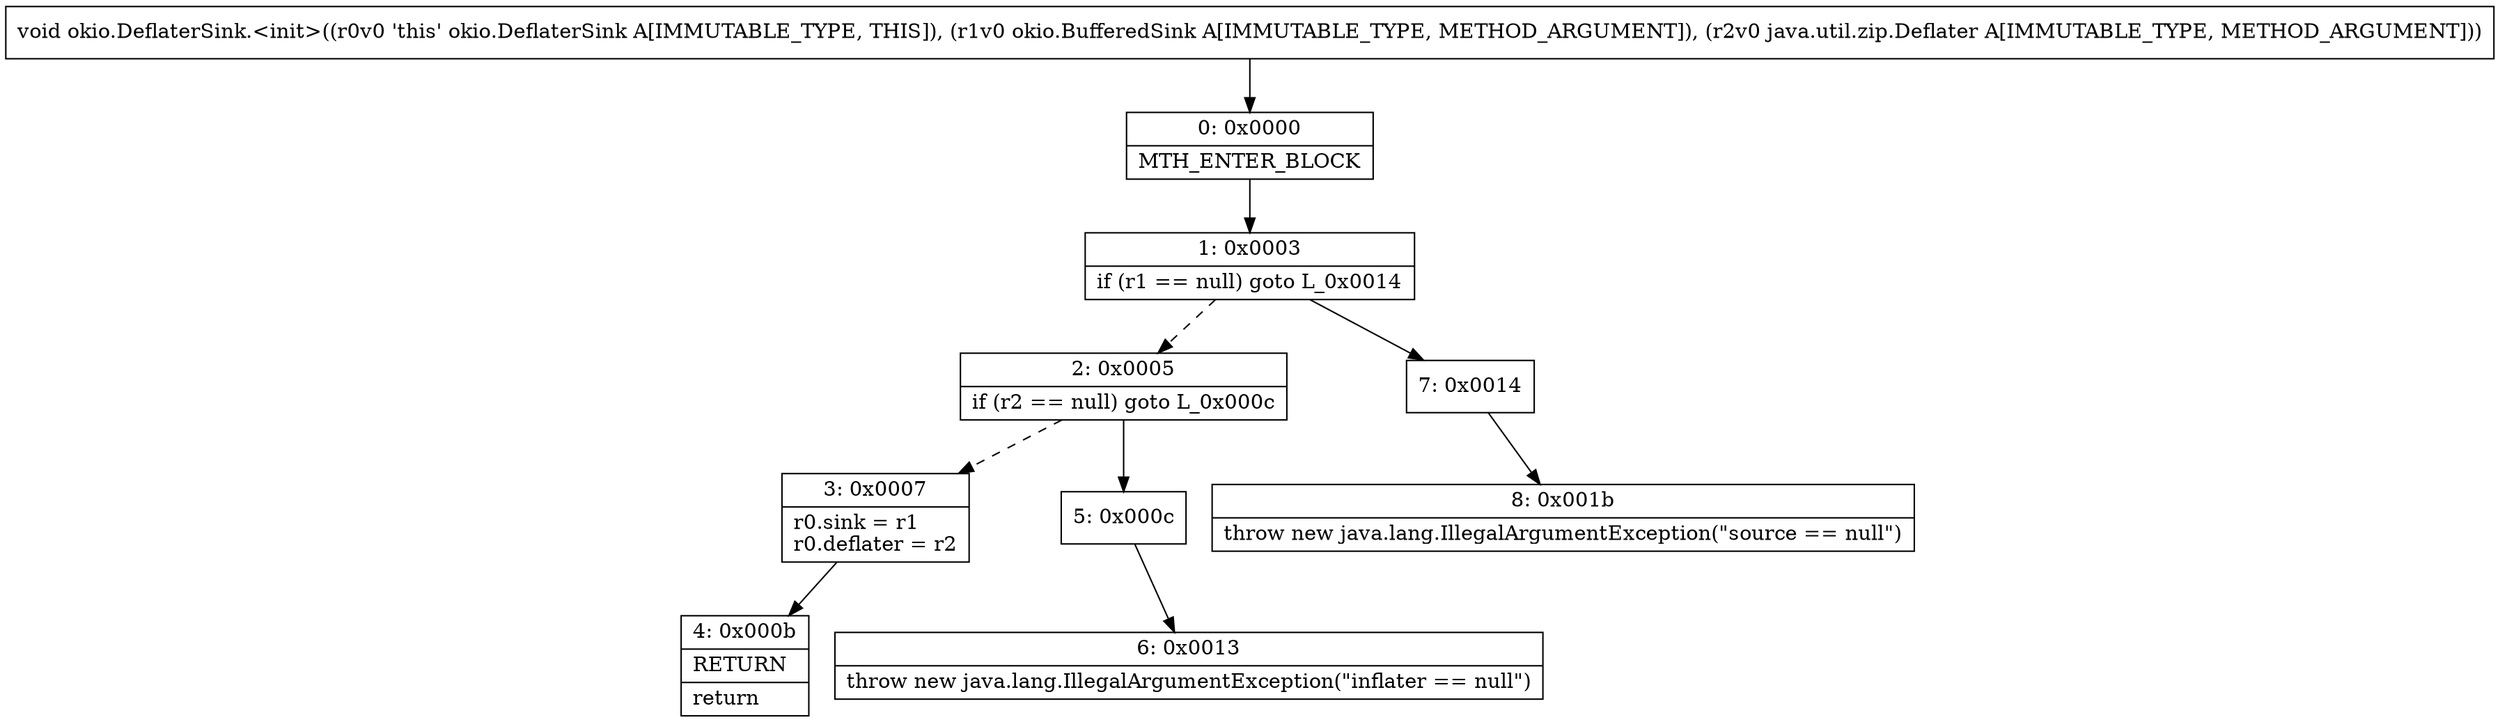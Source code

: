 digraph "CFG forokio.DeflaterSink.\<init\>(Lokio\/BufferedSink;Ljava\/util\/zip\/Deflater;)V" {
Node_0 [shape=record,label="{0\:\ 0x0000|MTH_ENTER_BLOCK\l}"];
Node_1 [shape=record,label="{1\:\ 0x0003|if (r1 == null) goto L_0x0014\l}"];
Node_2 [shape=record,label="{2\:\ 0x0005|if (r2 == null) goto L_0x000c\l}"];
Node_3 [shape=record,label="{3\:\ 0x0007|r0.sink = r1\lr0.deflater = r2\l}"];
Node_4 [shape=record,label="{4\:\ 0x000b|RETURN\l|return\l}"];
Node_5 [shape=record,label="{5\:\ 0x000c}"];
Node_6 [shape=record,label="{6\:\ 0x0013|throw new java.lang.IllegalArgumentException(\"inflater == null\")\l}"];
Node_7 [shape=record,label="{7\:\ 0x0014}"];
Node_8 [shape=record,label="{8\:\ 0x001b|throw new java.lang.IllegalArgumentException(\"source == null\")\l}"];
MethodNode[shape=record,label="{void okio.DeflaterSink.\<init\>((r0v0 'this' okio.DeflaterSink A[IMMUTABLE_TYPE, THIS]), (r1v0 okio.BufferedSink A[IMMUTABLE_TYPE, METHOD_ARGUMENT]), (r2v0 java.util.zip.Deflater A[IMMUTABLE_TYPE, METHOD_ARGUMENT])) }"];
MethodNode -> Node_0;
Node_0 -> Node_1;
Node_1 -> Node_2[style=dashed];
Node_1 -> Node_7;
Node_2 -> Node_3[style=dashed];
Node_2 -> Node_5;
Node_3 -> Node_4;
Node_5 -> Node_6;
Node_7 -> Node_8;
}

